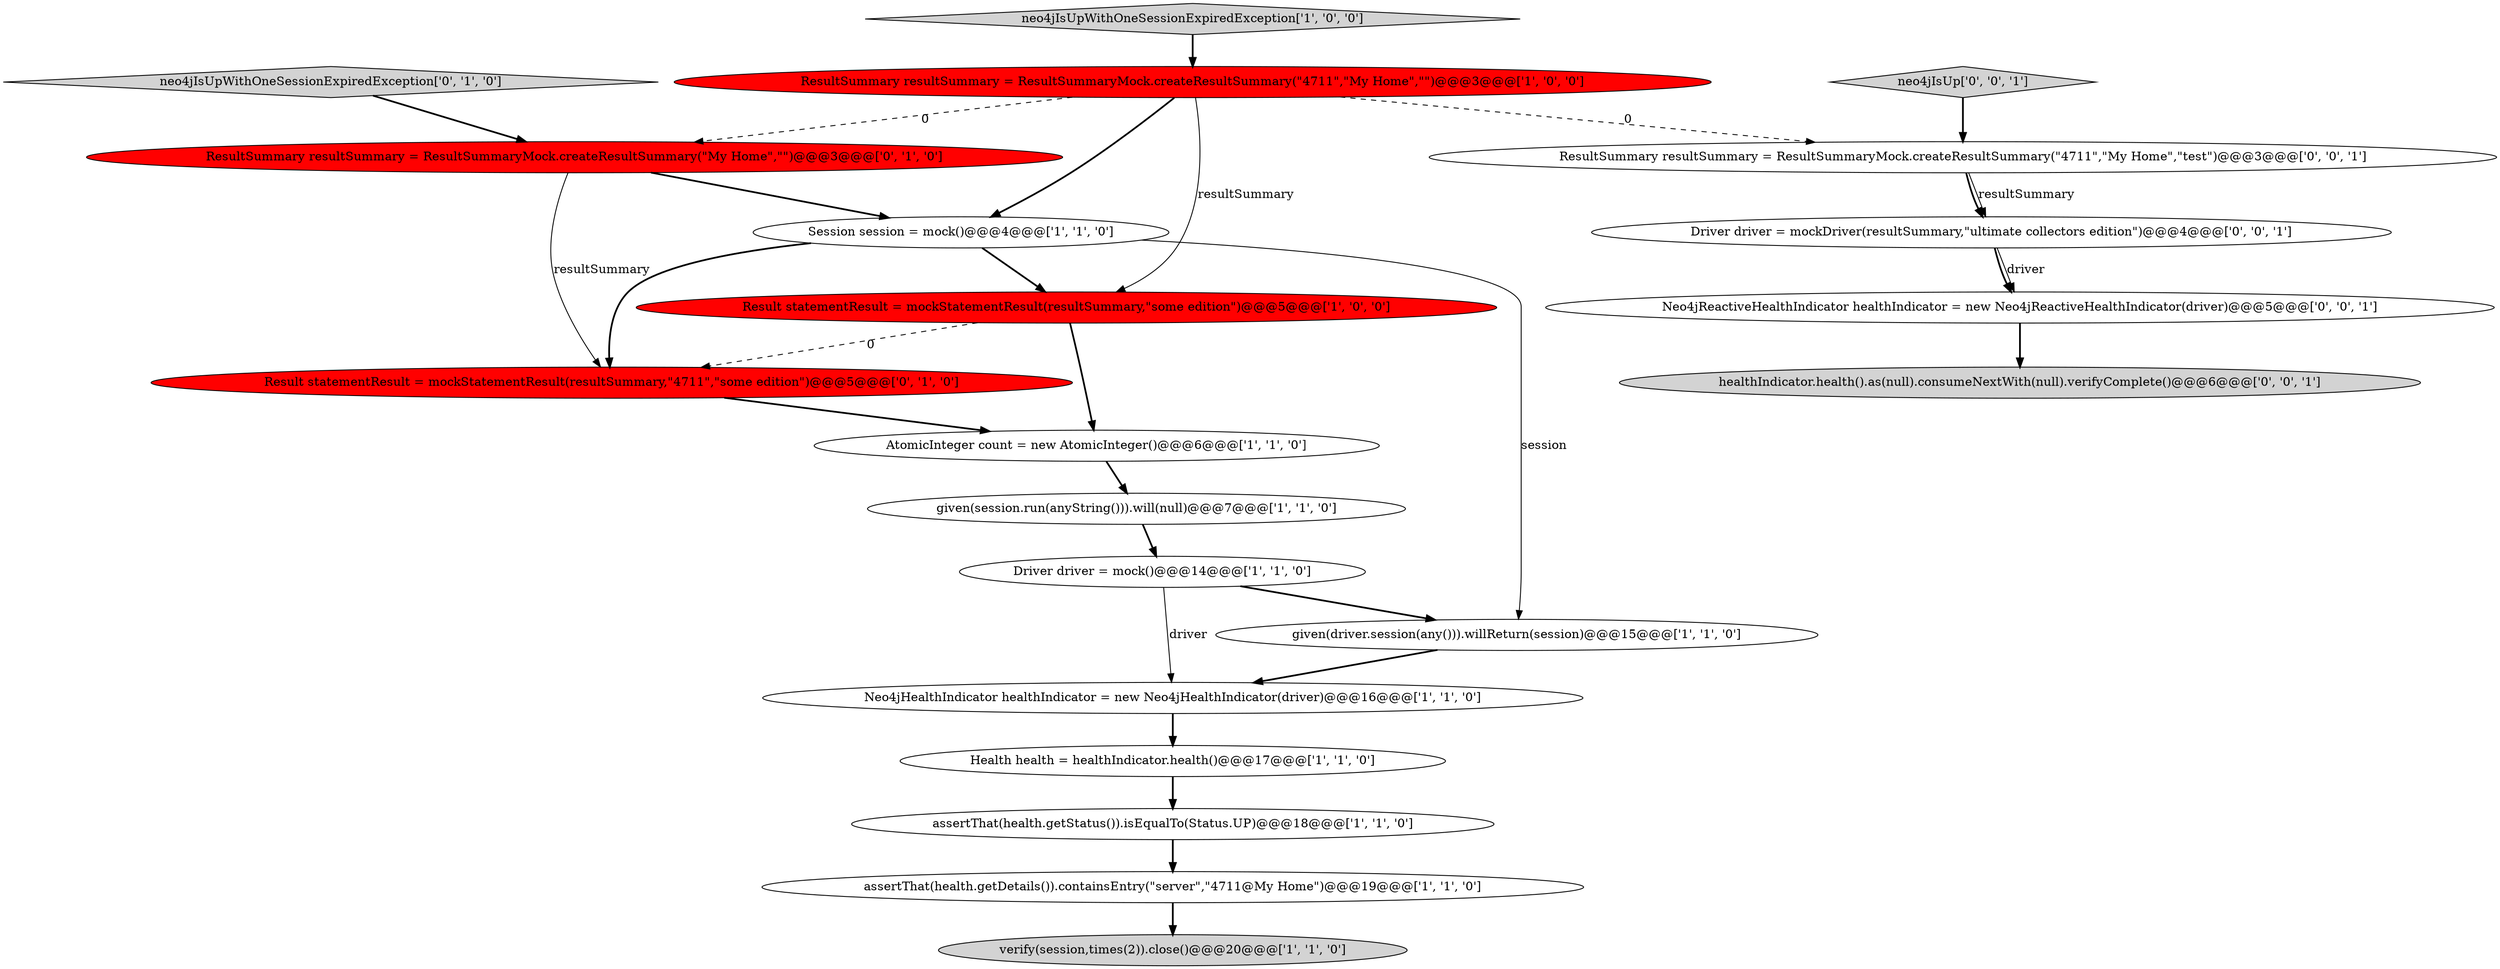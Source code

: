 digraph {
12 [style = filled, label = "neo4jIsUpWithOneSessionExpiredException['1', '0', '0']", fillcolor = lightgray, shape = diamond image = "AAA0AAABBB1BBB"];
20 [style = filled, label = "healthIndicator.health().as(null).consumeNextWith(null).verifyComplete()@@@6@@@['0', '0', '1']", fillcolor = lightgray, shape = ellipse image = "AAA0AAABBB3BBB"];
16 [style = filled, label = "Driver driver = mockDriver(resultSummary,\"ultimate collectors edition\")@@@4@@@['0', '0', '1']", fillcolor = white, shape = ellipse image = "AAA0AAABBB3BBB"];
11 [style = filled, label = "assertThat(health.getDetails()).containsEntry(\"server\",\"4711@My Home\")@@@19@@@['1', '1', '0']", fillcolor = white, shape = ellipse image = "AAA0AAABBB1BBB"];
9 [style = filled, label = "given(session.run(anyString())).will(null)@@@7@@@['1', '1', '0']", fillcolor = white, shape = ellipse image = "AAA0AAABBB1BBB"];
13 [style = filled, label = "ResultSummary resultSummary = ResultSummaryMock.createResultSummary(\"My Home\",\"\")@@@3@@@['0', '1', '0']", fillcolor = red, shape = ellipse image = "AAA1AAABBB2BBB"];
6 [style = filled, label = "given(driver.session(any())).willReturn(session)@@@15@@@['1', '1', '0']", fillcolor = white, shape = ellipse image = "AAA0AAABBB1BBB"];
2 [style = filled, label = "Session session = mock()@@@4@@@['1', '1', '0']", fillcolor = white, shape = ellipse image = "AAA0AAABBB1BBB"];
17 [style = filled, label = "Neo4jReactiveHealthIndicator healthIndicator = new Neo4jReactiveHealthIndicator(driver)@@@5@@@['0', '0', '1']", fillcolor = white, shape = ellipse image = "AAA0AAABBB3BBB"];
5 [style = filled, label = "ResultSummary resultSummary = ResultSummaryMock.createResultSummary(\"4711\",\"My Home\",\"\")@@@3@@@['1', '0', '0']", fillcolor = red, shape = ellipse image = "AAA1AAABBB1BBB"];
7 [style = filled, label = "Result statementResult = mockStatementResult(resultSummary,\"some edition\")@@@5@@@['1', '0', '0']", fillcolor = red, shape = ellipse image = "AAA1AAABBB1BBB"];
14 [style = filled, label = "Result statementResult = mockStatementResult(resultSummary,\"4711\",\"some edition\")@@@5@@@['0', '1', '0']", fillcolor = red, shape = ellipse image = "AAA1AAABBB2BBB"];
19 [style = filled, label = "ResultSummary resultSummary = ResultSummaryMock.createResultSummary(\"4711\",\"My Home\",\"test\")@@@3@@@['0', '0', '1']", fillcolor = white, shape = ellipse image = "AAA0AAABBB3BBB"];
18 [style = filled, label = "neo4jIsUp['0', '0', '1']", fillcolor = lightgray, shape = diamond image = "AAA0AAABBB3BBB"];
8 [style = filled, label = "AtomicInteger count = new AtomicInteger()@@@6@@@['1', '1', '0']", fillcolor = white, shape = ellipse image = "AAA0AAABBB1BBB"];
15 [style = filled, label = "neo4jIsUpWithOneSessionExpiredException['0', '1', '0']", fillcolor = lightgray, shape = diamond image = "AAA0AAABBB2BBB"];
1 [style = filled, label = "Neo4jHealthIndicator healthIndicator = new Neo4jHealthIndicator(driver)@@@16@@@['1', '1', '0']", fillcolor = white, shape = ellipse image = "AAA0AAABBB1BBB"];
0 [style = filled, label = "assertThat(health.getStatus()).isEqualTo(Status.UP)@@@18@@@['1', '1', '0']", fillcolor = white, shape = ellipse image = "AAA0AAABBB1BBB"];
4 [style = filled, label = "verify(session,times(2)).close()@@@20@@@['1', '1', '0']", fillcolor = lightgray, shape = ellipse image = "AAA0AAABBB1BBB"];
3 [style = filled, label = "Health health = healthIndicator.health()@@@17@@@['1', '1', '0']", fillcolor = white, shape = ellipse image = "AAA0AAABBB1BBB"];
10 [style = filled, label = "Driver driver = mock()@@@14@@@['1', '1', '0']", fillcolor = white, shape = ellipse image = "AAA0AAABBB1BBB"];
5->13 [style = dashed, label="0"];
15->13 [style = bold, label=""];
12->5 [style = bold, label=""];
7->14 [style = dashed, label="0"];
11->4 [style = bold, label=""];
1->3 [style = bold, label=""];
18->19 [style = bold, label=""];
0->11 [style = bold, label=""];
16->17 [style = bold, label=""];
9->10 [style = bold, label=""];
7->8 [style = bold, label=""];
10->6 [style = bold, label=""];
3->0 [style = bold, label=""];
19->16 [style = bold, label=""];
16->17 [style = solid, label="driver"];
6->1 [style = bold, label=""];
5->2 [style = bold, label=""];
13->14 [style = solid, label="resultSummary"];
10->1 [style = solid, label="driver"];
2->14 [style = bold, label=""];
13->2 [style = bold, label=""];
8->9 [style = bold, label=""];
19->16 [style = solid, label="resultSummary"];
14->8 [style = bold, label=""];
2->7 [style = bold, label=""];
2->6 [style = solid, label="session"];
5->19 [style = dashed, label="0"];
5->7 [style = solid, label="resultSummary"];
17->20 [style = bold, label=""];
}
